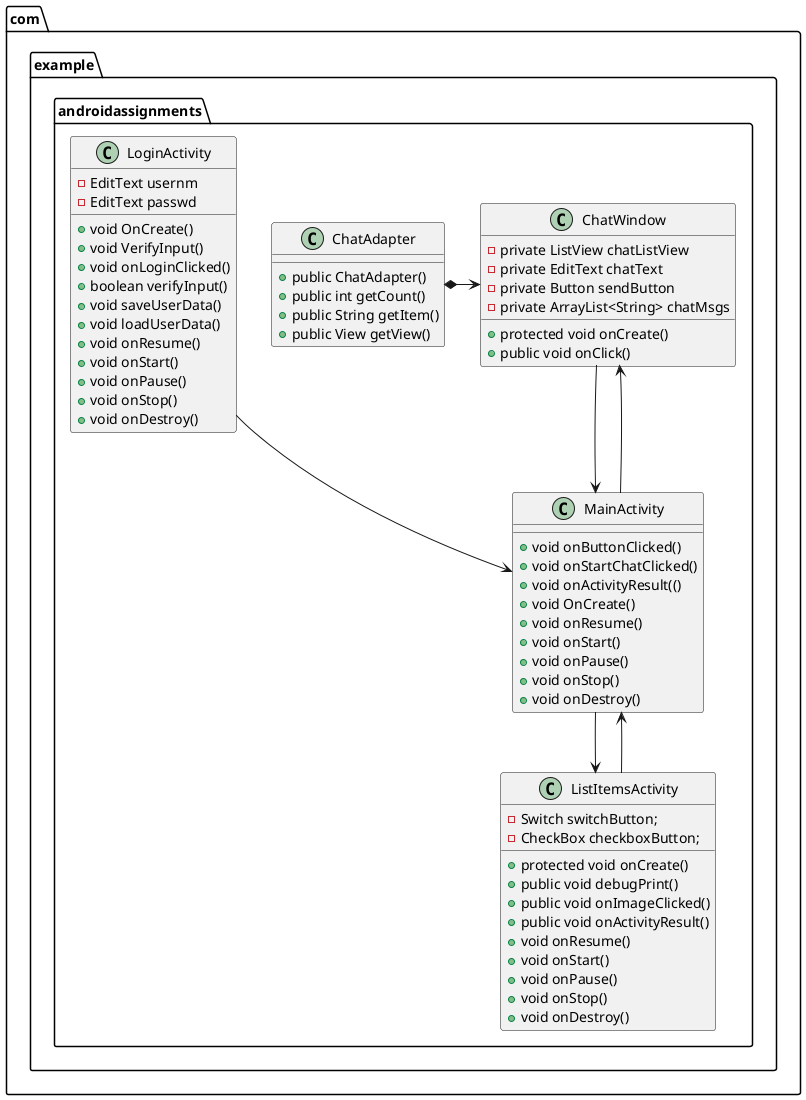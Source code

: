 @startuml
'https://plantuml.com/class-diagram
package com.example.androidassignments {
    class LoginActivity {
        - EditText usernm
        - EditText passwd
        + void OnCreate()
        + void VerifyInput()
        + void onLoginClicked()
        + boolean verifyInput()
        + void saveUserData()
        + void loadUserData()
        + void onResume()
        + void onStart()
        + void onPause()
        + void onStop()
        + void onDestroy()

    }

    class MainActivity {

        + void onButtonClicked()
        + void onStartChatClicked()
        + void onActivityResult(()
        + void OnCreate()
        + void onResume()
        + void onStart()
        + void onPause()
        + void onStop()
        + void onDestroy()
    }

    class ChatWindow {

        - private ListView chatListView
        - private EditText chatText
        - private Button sendButton
        - private ArrayList<String> chatMsgs

        + protected void onCreate()
        + public void onClick()


    }

    class ListItemsActivity {
        - Switch switchButton;
        - CheckBox checkboxButton;

        + protected void onCreate()
        + public void debugPrint()
        + public void onImageClicked()
        + public void onActivityResult()
        + void onResume()
        + void onStart()
        + void onPause()
        + void onStop()
        + void onDestroy()
    }
    class ChatAdapter {
        + public ChatAdapter()
        + public int getCount()
        + public String getItem()
        + public View getView()
    }
}

    LoginActivity --> MainActivity
    MainActivity --> ListItemsActivity
    MainActivity --> ChatWindow
    ListItemsActivity --> MainActivity
    ChatWindow --> MainActivity
    ChatAdapter *-> ChatWindow



@enduml